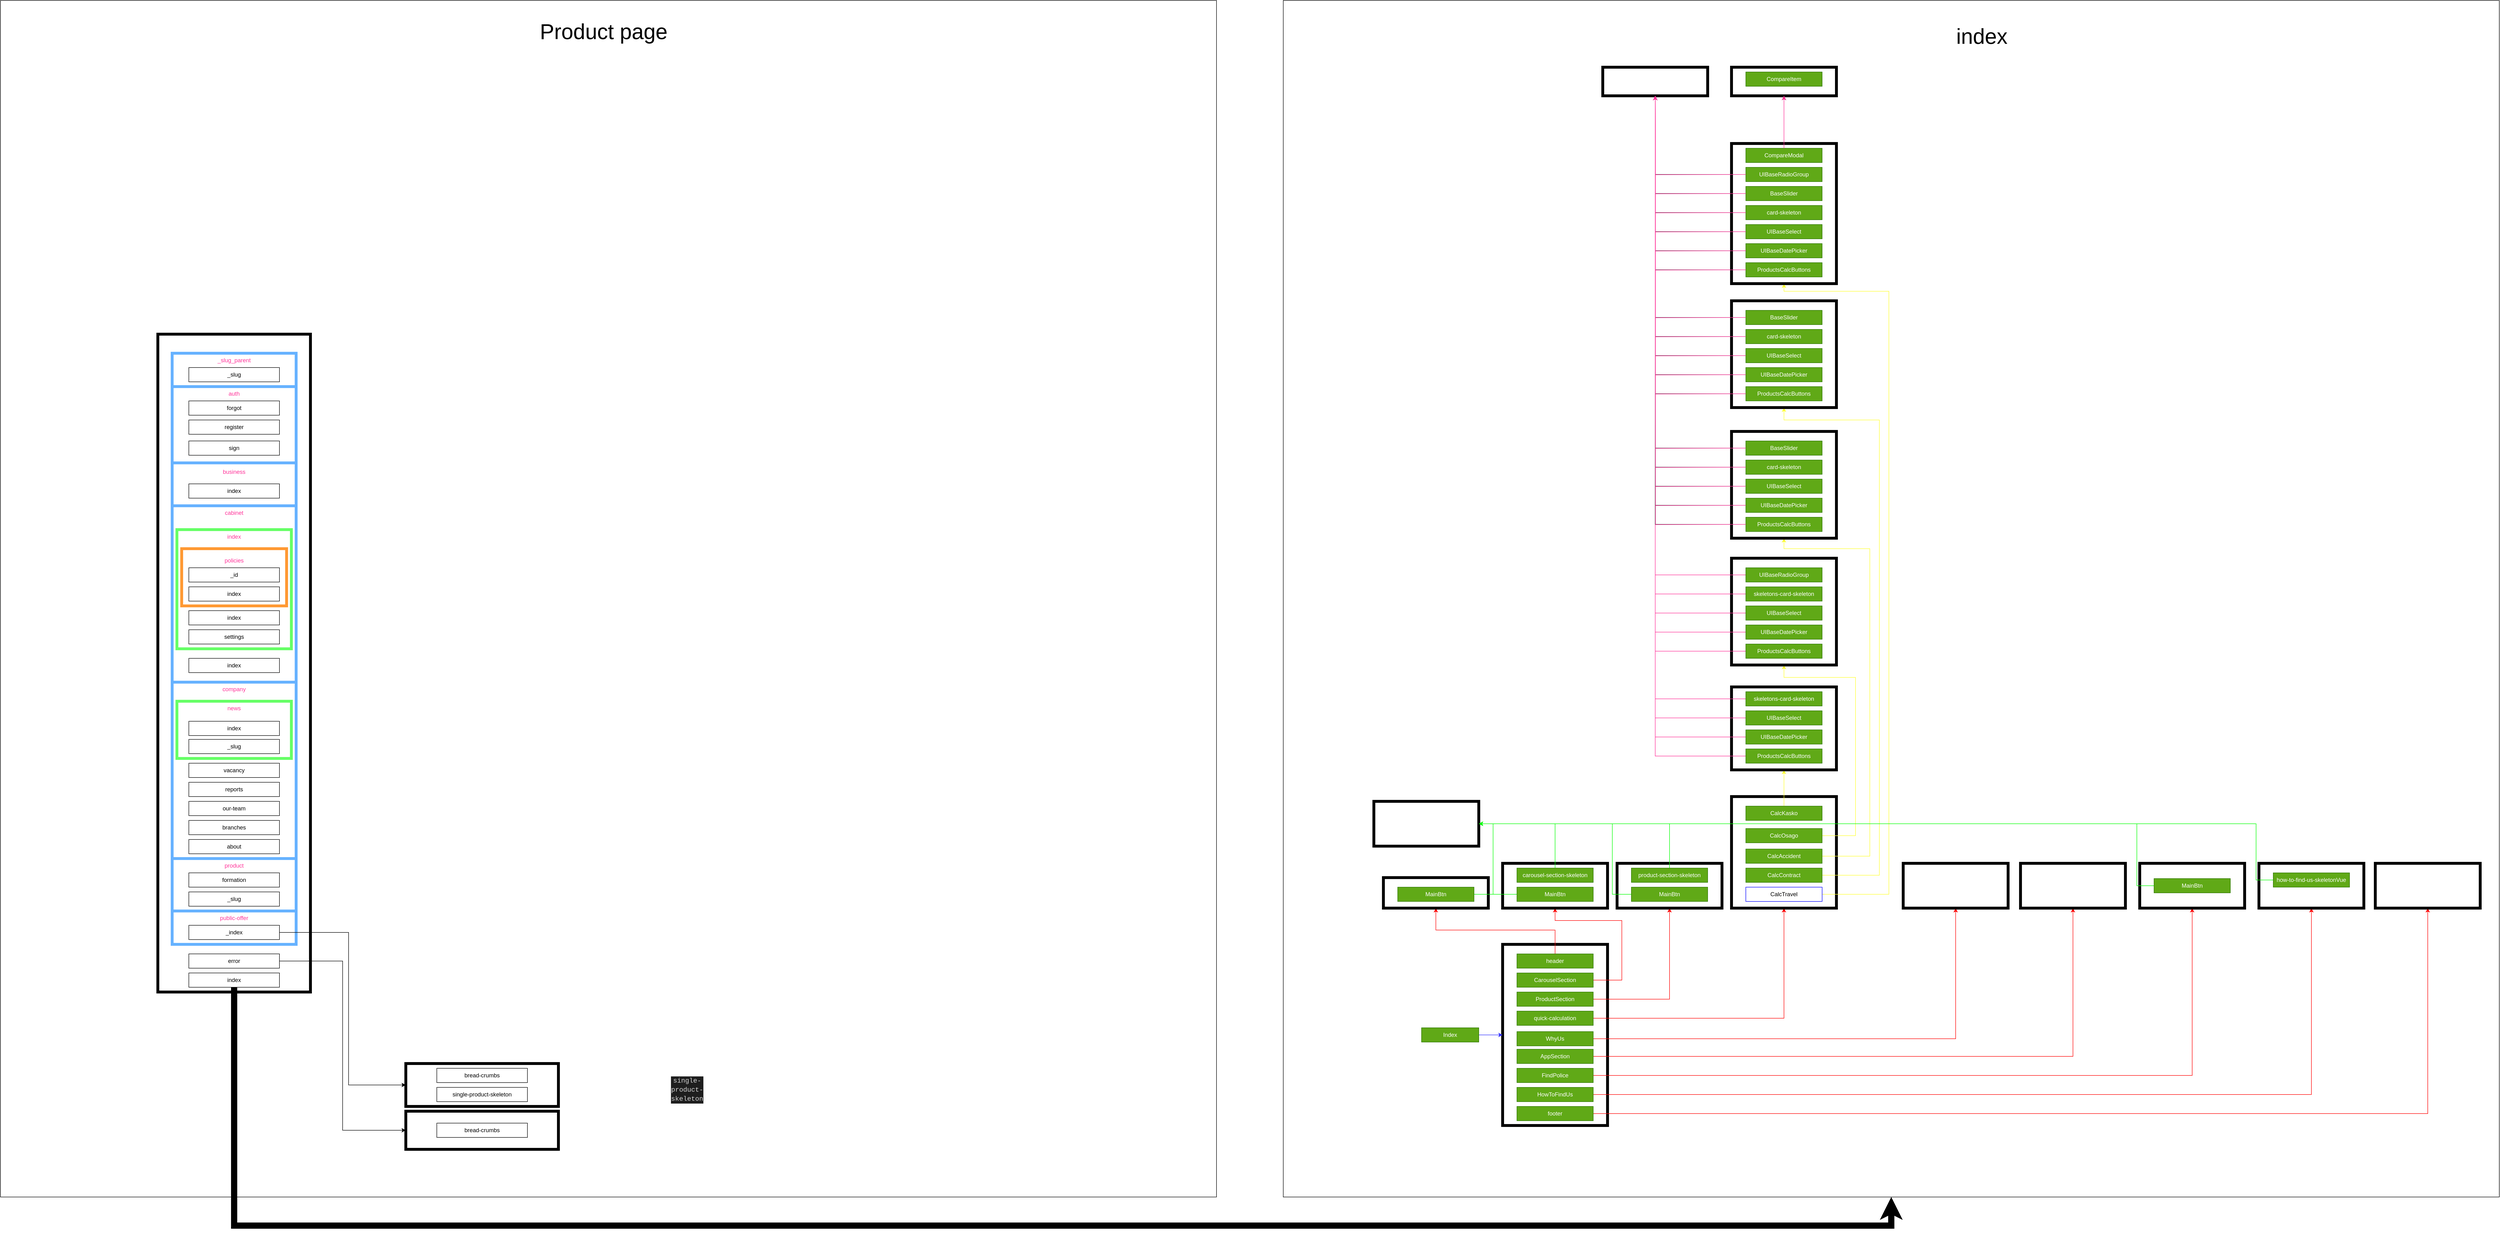 <mxfile version="21.3.8" type="github">
  <diagram name="Page-1" id="tw2WIah_eTppqHTvi7jX">
    <mxGraphModel dx="8548" dy="5158" grid="1" gridSize="10" guides="1" tooltips="1" connect="1" arrows="1" fold="1" page="1" pageScale="1" pageWidth="827" pageHeight="1169" math="0" shadow="0">
      <root>
        <mxCell id="0" />
        <mxCell id="1" parent="0" />
        <mxCell id="8BatDlMy7Z3B8oYHfXZf-177" value="" style="rounded=0;whiteSpace=wrap;html=1;" parent="1" vertex="1">
          <mxGeometry x="470" y="-1600" width="2550" height="2510" as="geometry" />
        </mxCell>
        <mxCell id="8BatDlMy7Z3B8oYHfXZf-1" value="" style="rounded=0;whiteSpace=wrap;html=1;fillStyle=dashed;strokeWidth=6;labelBackgroundColor=none;" parent="1" vertex="1">
          <mxGeometry x="930" y="380" width="220" height="380" as="geometry" />
        </mxCell>
        <mxCell id="8BatDlMy7Z3B8oYHfXZf-3" style="edgeStyle=orthogonalEdgeStyle;rounded=0;orthogonalLoop=1;jettySize=auto;html=1;entryX=0;entryY=0.5;entryDx=0;entryDy=0;labelBackgroundColor=none;fontColor=default;strokeColor=#3333FF;" parent="1" source="8BatDlMy7Z3B8oYHfXZf-2" target="8BatDlMy7Z3B8oYHfXZf-1" edge="1">
          <mxGeometry relative="1" as="geometry" />
        </mxCell>
        <mxCell id="8BatDlMy7Z3B8oYHfXZf-2" value="Index" style="whiteSpace=wrap;html=1;labelBackgroundColor=none;fillColor=#60a917;fontColor=#ffffff;strokeColor=#2D7600;" parent="1" vertex="1">
          <mxGeometry x="760" y="555" width="120" height="30" as="geometry" />
        </mxCell>
        <mxCell id="8BatDlMy7Z3B8oYHfXZf-17" style="edgeStyle=orthogonalEdgeStyle;rounded=0;orthogonalLoop=1;jettySize=auto;html=1;entryX=0.5;entryY=1;entryDx=0;entryDy=0;strokeWidth=1;strokeColor=#FF0000;" parent="1" source="8BatDlMy7Z3B8oYHfXZf-4" target="8BatDlMy7Z3B8oYHfXZf-18" edge="1">
          <mxGeometry relative="1" as="geometry">
            <mxPoint x="1030.067" y="275" as="targetPoint" />
            <Array as="points">
              <mxPoint x="1180" y="455" />
              <mxPoint x="1180" y="330" />
              <mxPoint x="1040" y="330" />
            </Array>
          </mxGeometry>
        </mxCell>
        <mxCell id="8BatDlMy7Z3B8oYHfXZf-4" value="CarouselSection" style="rounded=0;whiteSpace=wrap;html=1;fillColor=#60a917;fontColor=#ffffff;strokeColor=#2D7600;" parent="1" vertex="1">
          <mxGeometry x="960" y="440" width="160" height="30" as="geometry" />
        </mxCell>
        <mxCell id="8BatDlMy7Z3B8oYHfXZf-22" style="edgeStyle=orthogonalEdgeStyle;rounded=0;orthogonalLoop=1;jettySize=auto;html=1;entryX=0.5;entryY=1;entryDx=0;entryDy=0;strokeColor=#FF0000;" parent="1" source="8BatDlMy7Z3B8oYHfXZf-6" target="8BatDlMy7Z3B8oYHfXZf-24" edge="1">
          <mxGeometry relative="1" as="geometry">
            <mxPoint x="1280.067" y="315" as="targetPoint" />
          </mxGeometry>
        </mxCell>
        <mxCell id="8BatDlMy7Z3B8oYHfXZf-6" value="ProductSection" style="rounded=0;whiteSpace=wrap;html=1;fillColor=#60a917;fontColor=#ffffff;strokeColor=#2D7600;" parent="1" vertex="1">
          <mxGeometry x="960" y="480" width="160" height="30" as="geometry" />
        </mxCell>
        <mxCell id="8BatDlMy7Z3B8oYHfXZf-30" style="edgeStyle=orthogonalEdgeStyle;rounded=0;orthogonalLoop=1;jettySize=auto;html=1;entryX=0.5;entryY=1;entryDx=0;entryDy=0;strokeColor=#FF0000;" parent="1" source="8BatDlMy7Z3B8oYHfXZf-7" target="8BatDlMy7Z3B8oYHfXZf-27" edge="1">
          <mxGeometry relative="1" as="geometry" />
        </mxCell>
        <mxCell id="8BatDlMy7Z3B8oYHfXZf-7" value="quick-calculation" style="rounded=0;whiteSpace=wrap;html=1;fillColor=#60a917;fontColor=#ffffff;strokeColor=#2D7600;" parent="1" vertex="1">
          <mxGeometry x="960" y="520" width="160" height="30" as="geometry" />
        </mxCell>
        <mxCell id="8BatDlMy7Z3B8oYHfXZf-35" style="edgeStyle=orthogonalEdgeStyle;rounded=0;orthogonalLoop=1;jettySize=auto;html=1;entryX=0.5;entryY=1;entryDx=0;entryDy=0;strokeColor=#FF0000;" parent="1" source="8BatDlMy7Z3B8oYHfXZf-8" target="8BatDlMy7Z3B8oYHfXZf-34" edge="1">
          <mxGeometry relative="1" as="geometry" />
        </mxCell>
        <mxCell id="8BatDlMy7Z3B8oYHfXZf-8" value="WhyUs" style="rounded=0;whiteSpace=wrap;html=1;fillColor=#60a917;fontColor=#ffffff;strokeColor=#2D7600;" parent="1" vertex="1">
          <mxGeometry x="960" y="563" width="160" height="30" as="geometry" />
        </mxCell>
        <mxCell id="8BatDlMy7Z3B8oYHfXZf-37" style="edgeStyle=orthogonalEdgeStyle;rounded=0;orthogonalLoop=1;jettySize=auto;html=1;entryX=0.5;entryY=1;entryDx=0;entryDy=0;strokeColor=#FF0000;" parent="1" source="8BatDlMy7Z3B8oYHfXZf-9" target="8BatDlMy7Z3B8oYHfXZf-36" edge="1">
          <mxGeometry relative="1" as="geometry" />
        </mxCell>
        <mxCell id="8BatDlMy7Z3B8oYHfXZf-9" value="AppSection" style="rounded=0;whiteSpace=wrap;html=1;fillColor=#60a917;fontColor=#ffffff;strokeColor=#2D7600;" parent="1" vertex="1">
          <mxGeometry x="960" y="600" width="160" height="30" as="geometry" />
        </mxCell>
        <mxCell id="8BatDlMy7Z3B8oYHfXZf-43" style="edgeStyle=orthogonalEdgeStyle;rounded=0;orthogonalLoop=1;jettySize=auto;html=1;entryX=0.5;entryY=1;entryDx=0;entryDy=0;strokeColor=#FF0000;" parent="1" source="8BatDlMy7Z3B8oYHfXZf-10" target="8BatDlMy7Z3B8oYHfXZf-41" edge="1">
          <mxGeometry relative="1" as="geometry" />
        </mxCell>
        <mxCell id="8BatDlMy7Z3B8oYHfXZf-10" value="FindPolice" style="rounded=0;whiteSpace=wrap;html=1;fillColor=#60a917;fontColor=#ffffff;strokeColor=#2D7600;" parent="1" vertex="1">
          <mxGeometry x="960" y="640" width="160" height="30" as="geometry" />
        </mxCell>
        <mxCell id="8BatDlMy7Z3B8oYHfXZf-46" style="edgeStyle=orthogonalEdgeStyle;rounded=0;orthogonalLoop=1;jettySize=auto;html=1;entryX=0.5;entryY=1;entryDx=0;entryDy=0;strokeColor=#FF0000;" parent="1" source="8BatDlMy7Z3B8oYHfXZf-15" target="8BatDlMy7Z3B8oYHfXZf-44" edge="1">
          <mxGeometry relative="1" as="geometry" />
        </mxCell>
        <mxCell id="8BatDlMy7Z3B8oYHfXZf-15" value="HowToFindUs" style="rounded=0;whiteSpace=wrap;html=1;fillColor=#60a917;fontColor=#ffffff;strokeColor=#2D7600;" parent="1" vertex="1">
          <mxGeometry x="960" y="680" width="160" height="30" as="geometry" />
        </mxCell>
        <mxCell id="8BatDlMy7Z3B8oYHfXZf-18" value="" style="rounded=0;whiteSpace=wrap;html=1;fillStyle=dashed;strokeWidth=6;labelBackgroundColor=none;" parent="1" vertex="1">
          <mxGeometry x="930" y="210" width="220" height="94" as="geometry" />
        </mxCell>
        <mxCell id="8BatDlMy7Z3B8oYHfXZf-48" style="edgeStyle=orthogonalEdgeStyle;rounded=0;orthogonalLoop=1;jettySize=auto;html=1;entryX=1;entryY=0.5;entryDx=0;entryDy=0;strokeColor=#00FF00;" parent="1" source="8BatDlMy7Z3B8oYHfXZf-19" target="8BatDlMy7Z3B8oYHfXZf-47" edge="1">
          <mxGeometry relative="1" as="geometry">
            <Array as="points">
              <mxPoint x="1040" y="127" />
            </Array>
          </mxGeometry>
        </mxCell>
        <mxCell id="8BatDlMy7Z3B8oYHfXZf-19" value="carousel-section-skeleton" style="rounded=0;whiteSpace=wrap;html=1;fillColor=#60a917;fontColor=#ffffff;strokeColor=#2D7600;" parent="1" vertex="1">
          <mxGeometry x="960" y="220" width="160" height="30" as="geometry" />
        </mxCell>
        <mxCell id="8BatDlMy7Z3B8oYHfXZf-50" style="edgeStyle=orthogonalEdgeStyle;rounded=0;orthogonalLoop=1;jettySize=auto;html=1;strokeColor=#00FF00;" parent="1" source="8BatDlMy7Z3B8oYHfXZf-20" target="8BatDlMy7Z3B8oYHfXZf-47" edge="1">
          <mxGeometry relative="1" as="geometry">
            <Array as="points">
              <mxPoint x="910" y="275" />
              <mxPoint x="910" y="127" />
            </Array>
          </mxGeometry>
        </mxCell>
        <mxCell id="8BatDlMy7Z3B8oYHfXZf-20" value="MainBtn" style="rounded=0;whiteSpace=wrap;html=1;fillColor=#60a917;fontColor=#ffffff;strokeColor=#2D7600;" parent="1" vertex="1">
          <mxGeometry x="960" y="260" width="160" height="30" as="geometry" />
        </mxCell>
        <mxCell id="8BatDlMy7Z3B8oYHfXZf-24" value="" style="rounded=0;whiteSpace=wrap;html=1;fillStyle=dashed;strokeWidth=6;labelBackgroundColor=none;" parent="1" vertex="1">
          <mxGeometry x="1170" y="210" width="220" height="94" as="geometry" />
        </mxCell>
        <mxCell id="8BatDlMy7Z3B8oYHfXZf-53" style="edgeStyle=orthogonalEdgeStyle;rounded=0;orthogonalLoop=1;jettySize=auto;html=1;entryX=1;entryY=0.5;entryDx=0;entryDy=0;strokeColor=#00FF00;" parent="1" source="8BatDlMy7Z3B8oYHfXZf-25" target="8BatDlMy7Z3B8oYHfXZf-47" edge="1">
          <mxGeometry relative="1" as="geometry">
            <Array as="points">
              <mxPoint x="1280" y="127" />
            </Array>
          </mxGeometry>
        </mxCell>
        <mxCell id="8BatDlMy7Z3B8oYHfXZf-25" value="product-section-skeleton" style="rounded=0;whiteSpace=wrap;html=1;fillColor=#60a917;fontColor=#ffffff;strokeColor=#2D7600;" parent="1" vertex="1">
          <mxGeometry x="1200" y="220" width="160" height="30" as="geometry" />
        </mxCell>
        <mxCell id="8BatDlMy7Z3B8oYHfXZf-54" style="edgeStyle=orthogonalEdgeStyle;rounded=0;orthogonalLoop=1;jettySize=auto;html=1;entryX=1;entryY=0.5;entryDx=0;entryDy=0;strokeColor=#00FF00;" parent="1" source="8BatDlMy7Z3B8oYHfXZf-26" target="8BatDlMy7Z3B8oYHfXZf-47" edge="1">
          <mxGeometry relative="1" as="geometry">
            <Array as="points">
              <mxPoint x="1160" y="275" />
              <mxPoint x="1160" y="127" />
            </Array>
          </mxGeometry>
        </mxCell>
        <mxCell id="8BatDlMy7Z3B8oYHfXZf-26" value="MainBtn" style="rounded=0;whiteSpace=wrap;html=1;fillColor=#60a917;fontColor=#ffffff;strokeColor=#2D7600;" parent="1" vertex="1">
          <mxGeometry x="1200" y="260" width="160" height="30" as="geometry" />
        </mxCell>
        <mxCell id="8BatDlMy7Z3B8oYHfXZf-27" value="" style="rounded=0;whiteSpace=wrap;html=1;fillStyle=dashed;strokeWidth=6;labelBackgroundColor=none;" parent="1" vertex="1">
          <mxGeometry x="1410" y="70" width="220" height="234" as="geometry" />
        </mxCell>
        <mxCell id="8BatDlMy7Z3B8oYHfXZf-96" style="edgeStyle=orthogonalEdgeStyle;rounded=0;orthogonalLoop=1;jettySize=auto;html=1;entryX=0.5;entryY=1;entryDx=0;entryDy=0;strokeColor=#FFFF33;" parent="1" source="8BatDlMy7Z3B8oYHfXZf-28" target="8BatDlMy7Z3B8oYHfXZf-90" edge="1">
          <mxGeometry relative="1" as="geometry">
            <Array as="points">
              <mxPoint x="1720" y="235" />
              <mxPoint x="1720" y="-720" />
              <mxPoint x="1520" y="-720" />
            </Array>
          </mxGeometry>
        </mxCell>
        <mxCell id="8BatDlMy7Z3B8oYHfXZf-28" value="CalcContract" style="rounded=0;whiteSpace=wrap;html=1;fillColor=#60a917;fontColor=#ffffff;strokeColor=#2D7600;" parent="1" vertex="1">
          <mxGeometry x="1440" y="220" width="160" height="30" as="geometry" />
        </mxCell>
        <mxCell id="8BatDlMy7Z3B8oYHfXZf-104" style="edgeStyle=orthogonalEdgeStyle;rounded=0;orthogonalLoop=1;jettySize=auto;html=1;entryX=0.5;entryY=1;entryDx=0;entryDy=0;strokeColor=#FFFF33;" parent="1" source="8BatDlMy7Z3B8oYHfXZf-29" target="8BatDlMy7Z3B8oYHfXZf-98" edge="1">
          <mxGeometry relative="1" as="geometry">
            <Array as="points">
              <mxPoint x="1740" y="275" />
              <mxPoint x="1740" y="-990" />
              <mxPoint x="1520" y="-990" />
            </Array>
          </mxGeometry>
        </mxCell>
        <mxCell id="8BatDlMy7Z3B8oYHfXZf-29" value="CalcTravel" style="rounded=0;whiteSpace=wrap;html=1;strokeColor=#0000FF;" parent="1" vertex="1">
          <mxGeometry x="1440" y="260" width="160" height="30" as="geometry" />
        </mxCell>
        <mxCell id="8BatDlMy7Z3B8oYHfXZf-89" style="edgeStyle=orthogonalEdgeStyle;rounded=0;orthogonalLoop=1;jettySize=auto;html=1;entryX=0.5;entryY=1;entryDx=0;entryDy=0;strokeColor=#FFFF33;" parent="1" source="8BatDlMy7Z3B8oYHfXZf-31" target="8BatDlMy7Z3B8oYHfXZf-83" edge="1">
          <mxGeometry relative="1" as="geometry">
            <Array as="points">
              <mxPoint x="1700" y="195" />
              <mxPoint x="1700" y="-450" />
              <mxPoint x="1520" y="-450" />
            </Array>
          </mxGeometry>
        </mxCell>
        <mxCell id="8BatDlMy7Z3B8oYHfXZf-31" value="CalcAccident" style="rounded=0;whiteSpace=wrap;html=1;fillColor=#60a917;fontColor=#ffffff;strokeColor=#2D7600;" parent="1" vertex="1">
          <mxGeometry x="1440" y="180" width="160" height="30" as="geometry" />
        </mxCell>
        <mxCell id="8BatDlMy7Z3B8oYHfXZf-81" style="edgeStyle=orthogonalEdgeStyle;rounded=0;orthogonalLoop=1;jettySize=auto;html=1;entryX=0.5;entryY=1;entryDx=0;entryDy=0;strokeColor=#FFFF33;" parent="1" source="8BatDlMy7Z3B8oYHfXZf-32" target="8BatDlMy7Z3B8oYHfXZf-76" edge="1">
          <mxGeometry relative="1" as="geometry">
            <Array as="points">
              <mxPoint x="1670" y="152" />
              <mxPoint x="1670" y="-180" />
              <mxPoint x="1520" y="-180" />
            </Array>
          </mxGeometry>
        </mxCell>
        <mxCell id="8BatDlMy7Z3B8oYHfXZf-32" value="CalcOsago" style="rounded=0;whiteSpace=wrap;html=1;" parent="1" vertex="1">
          <mxGeometry x="1440" y="137" width="160" height="30" as="geometry" />
        </mxCell>
        <mxCell id="8BatDlMy7Z3B8oYHfXZf-63" style="edgeStyle=orthogonalEdgeStyle;rounded=0;orthogonalLoop=1;jettySize=auto;html=1;entryX=0.5;entryY=1;entryDx=0;entryDy=0;strokeColor=#FFFF33;" parent="1" source="8BatDlMy7Z3B8oYHfXZf-33" target="8BatDlMy7Z3B8oYHfXZf-57" edge="1">
          <mxGeometry relative="1" as="geometry" />
        </mxCell>
        <mxCell id="8BatDlMy7Z3B8oYHfXZf-33" value="CalcKasko" style="rounded=0;whiteSpace=wrap;html=1;" parent="1" vertex="1">
          <mxGeometry x="1440" y="90" width="160" height="30" as="geometry" />
        </mxCell>
        <mxCell id="8BatDlMy7Z3B8oYHfXZf-34" value="" style="rounded=0;whiteSpace=wrap;html=1;fillStyle=dashed;strokeWidth=6;labelBackgroundColor=none;" parent="1" vertex="1">
          <mxGeometry x="1770" y="210" width="220" height="94" as="geometry" />
        </mxCell>
        <mxCell id="8BatDlMy7Z3B8oYHfXZf-36" value="" style="rounded=0;whiteSpace=wrap;html=1;fillStyle=dashed;strokeWidth=6;labelBackgroundColor=none;" parent="1" vertex="1">
          <mxGeometry x="2016" y="210" width="220" height="94" as="geometry" />
        </mxCell>
        <mxCell id="8BatDlMy7Z3B8oYHfXZf-41" value="" style="rounded=0;whiteSpace=wrap;html=1;fillStyle=dashed;strokeWidth=6;labelBackgroundColor=none;" parent="1" vertex="1">
          <mxGeometry x="2266" y="210" width="220" height="94" as="geometry" />
        </mxCell>
        <mxCell id="8BatDlMy7Z3B8oYHfXZf-55" style="edgeStyle=orthogonalEdgeStyle;rounded=0;orthogonalLoop=1;jettySize=auto;html=1;entryX=1;entryY=0.5;entryDx=0;entryDy=0;strokeColor=#00FF00;" parent="1" source="8BatDlMy7Z3B8oYHfXZf-42" target="8BatDlMy7Z3B8oYHfXZf-47" edge="1">
          <mxGeometry relative="1" as="geometry">
            <Array as="points">
              <mxPoint x="2260" y="127" />
            </Array>
          </mxGeometry>
        </mxCell>
        <mxCell id="8BatDlMy7Z3B8oYHfXZf-42" value="MainBtn" style="rounded=0;whiteSpace=wrap;html=1;fillColor=#60a917;fontColor=#ffffff;strokeColor=#2D7600;" parent="1" vertex="1">
          <mxGeometry x="2296" y="242" width="160" height="30" as="geometry" />
        </mxCell>
        <mxCell id="8BatDlMy7Z3B8oYHfXZf-44" value="" style="rounded=0;whiteSpace=wrap;html=1;fillStyle=dashed;strokeWidth=6;labelBackgroundColor=none;" parent="1" vertex="1">
          <mxGeometry x="2516" y="210" width="220" height="94" as="geometry" />
        </mxCell>
        <mxCell id="8BatDlMy7Z3B8oYHfXZf-56" style="edgeStyle=orthogonalEdgeStyle;rounded=0;orthogonalLoop=1;jettySize=auto;html=1;entryX=1;entryY=0.5;entryDx=0;entryDy=0;strokeColor=#00FF00;" parent="1" source="8BatDlMy7Z3B8oYHfXZf-45" target="8BatDlMy7Z3B8oYHfXZf-47" edge="1">
          <mxGeometry relative="1" as="geometry">
            <Array as="points">
              <mxPoint x="2510" y="127" />
            </Array>
          </mxGeometry>
        </mxCell>
        <mxCell id="8BatDlMy7Z3B8oYHfXZf-45" value="how-to-find-us-skeletonVue" style="rounded=0;whiteSpace=wrap;html=1;fillColor=#60a917;fontColor=#ffffff;strokeColor=#2D7600;" parent="1" vertex="1">
          <mxGeometry x="2546" y="230" width="160" height="30" as="geometry" />
        </mxCell>
        <mxCell id="8BatDlMy7Z3B8oYHfXZf-47" value="" style="rounded=0;whiteSpace=wrap;html=1;fillStyle=dashed;strokeWidth=6;labelBackgroundColor=none;" parent="1" vertex="1">
          <mxGeometry x="660" y="80" width="220" height="94" as="geometry" />
        </mxCell>
        <mxCell id="8BatDlMy7Z3B8oYHfXZf-57" value="" style="rounded=0;whiteSpace=wrap;html=1;fillStyle=dashed;strokeWidth=6;labelBackgroundColor=none;" parent="1" vertex="1">
          <mxGeometry x="1410" y="-160" width="220" height="174" as="geometry" />
        </mxCell>
        <mxCell id="8BatDlMy7Z3B8oYHfXZf-135" style="edgeStyle=orthogonalEdgeStyle;rounded=0;orthogonalLoop=1;jettySize=auto;html=1;entryX=0.5;entryY=1;entryDx=0;entryDy=0;strokeColor=#FF3399;" parent="1" source="8BatDlMy7Z3B8oYHfXZf-58" target="8BatDlMy7Z3B8oYHfXZf-110" edge="1">
          <mxGeometry relative="1" as="geometry" />
        </mxCell>
        <mxCell id="8BatDlMy7Z3B8oYHfXZf-58" value="ProductsCalcButtons" style="rounded=0;whiteSpace=wrap;html=1;" parent="1" vertex="1">
          <mxGeometry x="1440" y="-30" width="160" height="30" as="geometry" />
        </mxCell>
        <mxCell id="8BatDlMy7Z3B8oYHfXZf-134" style="edgeStyle=orthogonalEdgeStyle;rounded=0;orthogonalLoop=1;jettySize=auto;html=1;entryX=0.5;entryY=1;entryDx=0;entryDy=0;strokeColor=#FF3399;" parent="1" source="8BatDlMy7Z3B8oYHfXZf-59" target="8BatDlMy7Z3B8oYHfXZf-110" edge="1">
          <mxGeometry relative="1" as="geometry" />
        </mxCell>
        <mxCell id="8BatDlMy7Z3B8oYHfXZf-59" value="UIBaseDatePicker" style="rounded=0;whiteSpace=wrap;html=1;" parent="1" vertex="1">
          <mxGeometry x="1440" y="-70" width="160" height="30" as="geometry" />
        </mxCell>
        <mxCell id="8BatDlMy7Z3B8oYHfXZf-133" style="edgeStyle=orthogonalEdgeStyle;rounded=0;orthogonalLoop=1;jettySize=auto;html=1;entryX=0.5;entryY=1;entryDx=0;entryDy=0;strokeColor=#FF3399;" parent="1" source="8BatDlMy7Z3B8oYHfXZf-60" target="8BatDlMy7Z3B8oYHfXZf-110" edge="1">
          <mxGeometry relative="1" as="geometry" />
        </mxCell>
        <mxCell id="8BatDlMy7Z3B8oYHfXZf-60" value="UIBaseSelect" style="rounded=0;whiteSpace=wrap;html=1;" parent="1" vertex="1">
          <mxGeometry x="1440" y="-110" width="160" height="30" as="geometry" />
        </mxCell>
        <mxCell id="8BatDlMy7Z3B8oYHfXZf-132" style="edgeStyle=orthogonalEdgeStyle;rounded=0;orthogonalLoop=1;jettySize=auto;html=1;entryX=0.5;entryY=1;entryDx=0;entryDy=0;strokeColor=#FF3399;" parent="1" source="8BatDlMy7Z3B8oYHfXZf-61" target="8BatDlMy7Z3B8oYHfXZf-110" edge="1">
          <mxGeometry relative="1" as="geometry" />
        </mxCell>
        <mxCell id="8BatDlMy7Z3B8oYHfXZf-61" value="skeletons-card-skeleton" style="rounded=0;whiteSpace=wrap;html=1;" parent="1" vertex="1">
          <mxGeometry x="1440" y="-150" width="160" height="30" as="geometry" />
        </mxCell>
        <mxCell id="8BatDlMy7Z3B8oYHfXZf-76" value="" style="rounded=0;whiteSpace=wrap;html=1;fillStyle=dashed;strokeWidth=6;labelBackgroundColor=none;" parent="1" vertex="1">
          <mxGeometry x="1410" y="-430" width="220" height="224" as="geometry" />
        </mxCell>
        <mxCell id="8BatDlMy7Z3B8oYHfXZf-131" style="edgeStyle=orthogonalEdgeStyle;rounded=0;orthogonalLoop=1;jettySize=auto;html=1;entryX=0.5;entryY=1;entryDx=0;entryDy=0;strokeColor=#FF3399;" parent="1" source="8BatDlMy7Z3B8oYHfXZf-77" target="8BatDlMy7Z3B8oYHfXZf-110" edge="1">
          <mxGeometry relative="1" as="geometry" />
        </mxCell>
        <mxCell id="8BatDlMy7Z3B8oYHfXZf-77" value="ProductsCalcButtons" style="rounded=0;whiteSpace=wrap;html=1;fillColor=#60a917;fontColor=#ffffff;strokeColor=#2D7600;" parent="1" vertex="1">
          <mxGeometry x="1440" y="-250" width="160" height="30" as="geometry" />
        </mxCell>
        <mxCell id="8BatDlMy7Z3B8oYHfXZf-130" style="edgeStyle=orthogonalEdgeStyle;rounded=0;orthogonalLoop=1;jettySize=auto;html=1;entryX=0.5;entryY=1;entryDx=0;entryDy=0;strokeColor=#FF3399;" parent="1" source="8BatDlMy7Z3B8oYHfXZf-78" target="8BatDlMy7Z3B8oYHfXZf-110" edge="1">
          <mxGeometry relative="1" as="geometry" />
        </mxCell>
        <mxCell id="8BatDlMy7Z3B8oYHfXZf-78" value="UIBaseDatePicker" style="rounded=0;whiteSpace=wrap;html=1;fillColor=#60a917;fontColor=#ffffff;strokeColor=#2D7600;" parent="1" vertex="1">
          <mxGeometry x="1440" y="-290" width="160" height="30" as="geometry" />
        </mxCell>
        <mxCell id="8BatDlMy7Z3B8oYHfXZf-129" style="edgeStyle=orthogonalEdgeStyle;rounded=0;orthogonalLoop=1;jettySize=auto;html=1;entryX=0.5;entryY=1;entryDx=0;entryDy=0;strokeColor=#FF3399;" parent="1" source="8BatDlMy7Z3B8oYHfXZf-79" target="8BatDlMy7Z3B8oYHfXZf-110" edge="1">
          <mxGeometry relative="1" as="geometry" />
        </mxCell>
        <mxCell id="8BatDlMy7Z3B8oYHfXZf-79" value="UIBaseSelect" style="rounded=0;whiteSpace=wrap;html=1;fillColor=#60a917;fontColor=#ffffff;strokeColor=#2D7600;" parent="1" vertex="1">
          <mxGeometry x="1440" y="-330" width="160" height="30" as="geometry" />
        </mxCell>
        <mxCell id="8BatDlMy7Z3B8oYHfXZf-128" style="edgeStyle=orthogonalEdgeStyle;rounded=0;orthogonalLoop=1;jettySize=auto;html=1;entryX=0.5;entryY=1;entryDx=0;entryDy=0;strokeColor=#FF3399;" parent="1" source="8BatDlMy7Z3B8oYHfXZf-80" target="8BatDlMy7Z3B8oYHfXZf-110" edge="1">
          <mxGeometry relative="1" as="geometry" />
        </mxCell>
        <mxCell id="8BatDlMy7Z3B8oYHfXZf-80" value="skeletons-card-skeleton" style="rounded=0;whiteSpace=wrap;html=1;" parent="1" vertex="1">
          <mxGeometry x="1440" y="-370" width="160" height="30" as="geometry" />
        </mxCell>
        <mxCell id="8BatDlMy7Z3B8oYHfXZf-127" style="edgeStyle=orthogonalEdgeStyle;rounded=0;orthogonalLoop=1;jettySize=auto;html=1;entryX=0.5;entryY=1;entryDx=0;entryDy=0;strokeColor=#FF3399;" parent="1" source="8BatDlMy7Z3B8oYHfXZf-82" target="8BatDlMy7Z3B8oYHfXZf-110" edge="1">
          <mxGeometry relative="1" as="geometry" />
        </mxCell>
        <mxCell id="8BatDlMy7Z3B8oYHfXZf-82" value="UIBaseRadioGroup" style="rounded=0;whiteSpace=wrap;html=1;" parent="1" vertex="1">
          <mxGeometry x="1440" y="-410" width="160" height="30" as="geometry" />
        </mxCell>
        <mxCell id="8BatDlMy7Z3B8oYHfXZf-83" value="" style="rounded=0;whiteSpace=wrap;html=1;fillStyle=dashed;strokeWidth=6;labelBackgroundColor=none;" parent="1" vertex="1">
          <mxGeometry x="1410" y="-696" width="220" height="224" as="geometry" />
        </mxCell>
        <mxCell id="8BatDlMy7Z3B8oYHfXZf-126" style="edgeStyle=orthogonalEdgeStyle;rounded=0;orthogonalLoop=1;jettySize=auto;html=1;entryX=0.5;entryY=1;entryDx=0;entryDy=0;" parent="1" source="8BatDlMy7Z3B8oYHfXZf-84" target="8BatDlMy7Z3B8oYHfXZf-110" edge="1">
          <mxGeometry relative="1" as="geometry" />
        </mxCell>
        <mxCell id="8BatDlMy7Z3B8oYHfXZf-84" value="ProductsCalcButtons" style="rounded=0;whiteSpace=wrap;html=1;fillColor=#60a917;fontColor=#ffffff;strokeColor=#2D7600;" parent="1" vertex="1">
          <mxGeometry x="1440" y="-516" width="160" height="30" as="geometry" />
        </mxCell>
        <mxCell id="8BatDlMy7Z3B8oYHfXZf-125" style="edgeStyle=orthogonalEdgeStyle;rounded=0;orthogonalLoop=1;jettySize=auto;html=1;entryX=0.5;entryY=1;entryDx=0;entryDy=0;" parent="1" source="8BatDlMy7Z3B8oYHfXZf-85" target="8BatDlMy7Z3B8oYHfXZf-110" edge="1">
          <mxGeometry relative="1" as="geometry" />
        </mxCell>
        <mxCell id="8BatDlMy7Z3B8oYHfXZf-85" value="UIBaseDatePicker" style="rounded=0;whiteSpace=wrap;html=1;fillColor=#60a917;fontColor=#ffffff;strokeColor=#2D7600;" parent="1" vertex="1">
          <mxGeometry x="1440" y="-556" width="160" height="30" as="geometry" />
        </mxCell>
        <mxCell id="8BatDlMy7Z3B8oYHfXZf-124" style="edgeStyle=orthogonalEdgeStyle;rounded=0;orthogonalLoop=1;jettySize=auto;html=1;entryX=0.5;entryY=1;entryDx=0;entryDy=0;" parent="1" source="8BatDlMy7Z3B8oYHfXZf-86" target="8BatDlMy7Z3B8oYHfXZf-110" edge="1">
          <mxGeometry relative="1" as="geometry" />
        </mxCell>
        <mxCell id="8BatDlMy7Z3B8oYHfXZf-86" value="UIBaseSelect" style="rounded=0;whiteSpace=wrap;html=1;fillColor=#60a917;fontColor=#ffffff;strokeColor=#2D7600;" parent="1" vertex="1">
          <mxGeometry x="1440" y="-596" width="160" height="30" as="geometry" />
        </mxCell>
        <mxCell id="8BatDlMy7Z3B8oYHfXZf-123" style="edgeStyle=orthogonalEdgeStyle;rounded=0;orthogonalLoop=1;jettySize=auto;html=1;entryX=0.5;entryY=1;entryDx=0;entryDy=0;" parent="1" source="8BatDlMy7Z3B8oYHfXZf-87" target="8BatDlMy7Z3B8oYHfXZf-110" edge="1">
          <mxGeometry relative="1" as="geometry" />
        </mxCell>
        <mxCell id="8BatDlMy7Z3B8oYHfXZf-87" value="card-skeleton" style="rounded=0;whiteSpace=wrap;html=1;fillColor=#60a917;fontColor=#ffffff;strokeColor=#2D7600;" parent="1" vertex="1">
          <mxGeometry x="1440" y="-636" width="160" height="30" as="geometry" />
        </mxCell>
        <mxCell id="8BatDlMy7Z3B8oYHfXZf-122" style="edgeStyle=orthogonalEdgeStyle;rounded=0;orthogonalLoop=1;jettySize=auto;html=1;entryX=0.5;entryY=1;entryDx=0;entryDy=0;" parent="1" source="8BatDlMy7Z3B8oYHfXZf-88" target="8BatDlMy7Z3B8oYHfXZf-110" edge="1">
          <mxGeometry relative="1" as="geometry" />
        </mxCell>
        <mxCell id="8BatDlMy7Z3B8oYHfXZf-88" value="BaseSlider" style="rounded=0;whiteSpace=wrap;html=1;fillColor=#60a917;fontColor=#ffffff;strokeColor=#2D7600;" parent="1" vertex="1">
          <mxGeometry x="1440" y="-676" width="160" height="30" as="geometry" />
        </mxCell>
        <mxCell id="8BatDlMy7Z3B8oYHfXZf-90" value="v" style="rounded=0;whiteSpace=wrap;html=1;fillStyle=dashed;strokeWidth=6;labelBackgroundColor=none;" parent="1" vertex="1">
          <mxGeometry x="1410" y="-970" width="220" height="224" as="geometry" />
        </mxCell>
        <mxCell id="8BatDlMy7Z3B8oYHfXZf-121" style="edgeStyle=orthogonalEdgeStyle;rounded=0;orthogonalLoop=1;jettySize=auto;html=1;entryX=0.5;entryY=1;entryDx=0;entryDy=0;" parent="1" source="8BatDlMy7Z3B8oYHfXZf-91" target="8BatDlMy7Z3B8oYHfXZf-110" edge="1">
          <mxGeometry relative="1" as="geometry" />
        </mxCell>
        <mxCell id="8BatDlMy7Z3B8oYHfXZf-91" value="ProductsCalcButtons" style="rounded=0;whiteSpace=wrap;html=1;fillColor=#60a917;fontColor=#ffffff;strokeColor=#2D7600;" parent="1" vertex="1">
          <mxGeometry x="1440" y="-790" width="160" height="30" as="geometry" />
        </mxCell>
        <mxCell id="8BatDlMy7Z3B8oYHfXZf-120" style="edgeStyle=orthogonalEdgeStyle;rounded=0;orthogonalLoop=1;jettySize=auto;html=1;entryX=0.5;entryY=1;entryDx=0;entryDy=0;" parent="1" source="8BatDlMy7Z3B8oYHfXZf-92" target="8BatDlMy7Z3B8oYHfXZf-110" edge="1">
          <mxGeometry relative="1" as="geometry" />
        </mxCell>
        <mxCell id="8BatDlMy7Z3B8oYHfXZf-92" value="UIBaseDatePicker" style="rounded=0;whiteSpace=wrap;html=1;fillColor=#60a917;fontColor=#ffffff;strokeColor=#2D7600;" parent="1" vertex="1">
          <mxGeometry x="1440" y="-830" width="160" height="30" as="geometry" />
        </mxCell>
        <mxCell id="8BatDlMy7Z3B8oYHfXZf-119" style="edgeStyle=orthogonalEdgeStyle;rounded=0;orthogonalLoop=1;jettySize=auto;html=1;entryX=0.5;entryY=1;entryDx=0;entryDy=0;" parent="1" source="8BatDlMy7Z3B8oYHfXZf-93" target="8BatDlMy7Z3B8oYHfXZf-110" edge="1">
          <mxGeometry relative="1" as="geometry" />
        </mxCell>
        <mxCell id="8BatDlMy7Z3B8oYHfXZf-93" value="UIBaseSelect" style="rounded=0;whiteSpace=wrap;html=1;fillColor=#60a917;fontColor=#ffffff;strokeColor=#2D7600;" parent="1" vertex="1">
          <mxGeometry x="1440" y="-870" width="160" height="30" as="geometry" />
        </mxCell>
        <mxCell id="8BatDlMy7Z3B8oYHfXZf-118" style="edgeStyle=orthogonalEdgeStyle;rounded=0;orthogonalLoop=1;jettySize=auto;html=1;entryX=0.5;entryY=1;entryDx=0;entryDy=0;" parent="1" source="8BatDlMy7Z3B8oYHfXZf-94" target="8BatDlMy7Z3B8oYHfXZf-110" edge="1">
          <mxGeometry relative="1" as="geometry" />
        </mxCell>
        <mxCell id="8BatDlMy7Z3B8oYHfXZf-94" value="card-skeleton" style="rounded=0;whiteSpace=wrap;html=1;fillColor=#60a917;fontColor=#ffffff;strokeColor=#2D7600;" parent="1" vertex="1">
          <mxGeometry x="1440" y="-910" width="160" height="30" as="geometry" />
        </mxCell>
        <mxCell id="8BatDlMy7Z3B8oYHfXZf-117" style="edgeStyle=orthogonalEdgeStyle;rounded=0;orthogonalLoop=1;jettySize=auto;html=1;entryX=0.5;entryY=1;entryDx=0;entryDy=0;" parent="1" source="8BatDlMy7Z3B8oYHfXZf-95" target="8BatDlMy7Z3B8oYHfXZf-110" edge="1">
          <mxGeometry relative="1" as="geometry" />
        </mxCell>
        <mxCell id="8BatDlMy7Z3B8oYHfXZf-95" value="BaseSlider" style="rounded=0;whiteSpace=wrap;html=1;fillColor=#60a917;fontColor=#ffffff;strokeColor=#2D7600;" parent="1" vertex="1">
          <mxGeometry x="1440" y="-950" width="160" height="30" as="geometry" />
        </mxCell>
        <mxCell id="8BatDlMy7Z3B8oYHfXZf-98" value="v" style="rounded=0;whiteSpace=wrap;html=1;fillStyle=dashed;strokeWidth=6;labelBackgroundColor=none;" parent="1" vertex="1">
          <mxGeometry x="1410" y="-1300" width="220" height="294" as="geometry" />
        </mxCell>
        <mxCell id="8BatDlMy7Z3B8oYHfXZf-116" style="edgeStyle=orthogonalEdgeStyle;rounded=0;orthogonalLoop=1;jettySize=auto;html=1;entryX=0.5;entryY=1;entryDx=0;entryDy=0;" parent="1" source="8BatDlMy7Z3B8oYHfXZf-99" target="8BatDlMy7Z3B8oYHfXZf-110" edge="1">
          <mxGeometry relative="1" as="geometry" />
        </mxCell>
        <mxCell id="8BatDlMy7Z3B8oYHfXZf-99" value="ProductsCalcButtons" style="rounded=0;whiteSpace=wrap;html=1;fillColor=#60a917;fontColor=#ffffff;strokeColor=#2D7600;" parent="1" vertex="1">
          <mxGeometry x="1440" y="-1050" width="160" height="30" as="geometry" />
        </mxCell>
        <mxCell id="8BatDlMy7Z3B8oYHfXZf-115" style="edgeStyle=orthogonalEdgeStyle;rounded=0;orthogonalLoop=1;jettySize=auto;html=1;entryX=0.5;entryY=1;entryDx=0;entryDy=0;" parent="1" source="8BatDlMy7Z3B8oYHfXZf-100" target="8BatDlMy7Z3B8oYHfXZf-110" edge="1">
          <mxGeometry relative="1" as="geometry" />
        </mxCell>
        <mxCell id="8BatDlMy7Z3B8oYHfXZf-100" value="UIBaseDatePicker" style="rounded=0;whiteSpace=wrap;html=1;fillColor=#60a917;fontColor=#ffffff;strokeColor=#2D7600;" parent="1" vertex="1">
          <mxGeometry x="1440" y="-1090" width="160" height="30" as="geometry" />
        </mxCell>
        <mxCell id="8BatDlMy7Z3B8oYHfXZf-114" style="edgeStyle=orthogonalEdgeStyle;rounded=0;orthogonalLoop=1;jettySize=auto;html=1;entryX=0.5;entryY=1;entryDx=0;entryDy=0;" parent="1" source="8BatDlMy7Z3B8oYHfXZf-101" target="8BatDlMy7Z3B8oYHfXZf-110" edge="1">
          <mxGeometry relative="1" as="geometry" />
        </mxCell>
        <mxCell id="8BatDlMy7Z3B8oYHfXZf-101" value="UIBaseSelect" style="rounded=0;whiteSpace=wrap;html=1;fillColor=#60a917;fontColor=#ffffff;strokeColor=#2D7600;" parent="1" vertex="1">
          <mxGeometry x="1440" y="-1130" width="160" height="30" as="geometry" />
        </mxCell>
        <mxCell id="8BatDlMy7Z3B8oYHfXZf-113" style="edgeStyle=orthogonalEdgeStyle;rounded=0;orthogonalLoop=1;jettySize=auto;html=1;entryX=0.5;entryY=1;entryDx=0;entryDy=0;" parent="1" source="8BatDlMy7Z3B8oYHfXZf-102" target="8BatDlMy7Z3B8oYHfXZf-110" edge="1">
          <mxGeometry relative="1" as="geometry" />
        </mxCell>
        <mxCell id="8BatDlMy7Z3B8oYHfXZf-102" value="card-skeleton" style="rounded=0;whiteSpace=wrap;html=1;fillColor=#60a917;fontColor=#ffffff;strokeColor=#2D7600;" parent="1" vertex="1">
          <mxGeometry x="1440" y="-1170" width="160" height="30" as="geometry" />
        </mxCell>
        <mxCell id="8BatDlMy7Z3B8oYHfXZf-112" style="edgeStyle=orthogonalEdgeStyle;rounded=0;orthogonalLoop=1;jettySize=auto;html=1;entryX=0.5;entryY=1;entryDx=0;entryDy=0;" parent="1" source="8BatDlMy7Z3B8oYHfXZf-103" target="8BatDlMy7Z3B8oYHfXZf-110" edge="1">
          <mxGeometry relative="1" as="geometry" />
        </mxCell>
        <mxCell id="8BatDlMy7Z3B8oYHfXZf-103" value="BaseSlider" style="rounded=0;whiteSpace=wrap;html=1;fillColor=#60a917;fontColor=#ffffff;strokeColor=#2D7600;" parent="1" vertex="1">
          <mxGeometry x="1440" y="-1210" width="160" height="30" as="geometry" />
        </mxCell>
        <mxCell id="8BatDlMy7Z3B8oYHfXZf-111" style="edgeStyle=orthogonalEdgeStyle;rounded=0;orthogonalLoop=1;jettySize=auto;html=1;entryX=0.5;entryY=1;entryDx=0;entryDy=0;" parent="1" source="8BatDlMy7Z3B8oYHfXZf-105" target="8BatDlMy7Z3B8oYHfXZf-110" edge="1">
          <mxGeometry relative="1" as="geometry" />
        </mxCell>
        <mxCell id="8BatDlMy7Z3B8oYHfXZf-105" value="UIBaseRadioGroup" style="rounded=0;whiteSpace=wrap;html=1;fillColor=#60a917;fontColor=#ffffff;strokeColor=#2D7600;" parent="1" vertex="1">
          <mxGeometry x="1440" y="-1250" width="160" height="30" as="geometry" />
        </mxCell>
        <mxCell id="8BatDlMy7Z3B8oYHfXZf-109" style="edgeStyle=orthogonalEdgeStyle;rounded=0;orthogonalLoop=1;jettySize=auto;html=1;entryX=0.5;entryY=1;entryDx=0;entryDy=0;" parent="1" source="8BatDlMy7Z3B8oYHfXZf-106" target="8BatDlMy7Z3B8oYHfXZf-107" edge="1">
          <mxGeometry relative="1" as="geometry" />
        </mxCell>
        <mxCell id="8BatDlMy7Z3B8oYHfXZf-106" value="CompareModal" style="rounded=0;whiteSpace=wrap;html=1;fillColor=#60a917;fontColor=#ffffff;strokeColor=#2D7600;" parent="1" vertex="1">
          <mxGeometry x="1440" y="-1290" width="160" height="30" as="geometry" />
        </mxCell>
        <mxCell id="8BatDlMy7Z3B8oYHfXZf-107" value="" style="rounded=0;whiteSpace=wrap;html=1;fillStyle=dashed;strokeWidth=6;labelBackgroundColor=none;" parent="1" vertex="1">
          <mxGeometry x="1410" y="-1460" width="220" height="60" as="geometry" />
        </mxCell>
        <mxCell id="8BatDlMy7Z3B8oYHfXZf-108" value="CompareItem" style="rounded=0;whiteSpace=wrap;html=1;fillColor=#60a917;fontColor=#ffffff;strokeColor=#2D7600;" parent="1" vertex="1">
          <mxGeometry x="1440" y="-1450" width="160" height="30" as="geometry" />
        </mxCell>
        <mxCell id="8BatDlMy7Z3B8oYHfXZf-110" value="" style="rounded=0;whiteSpace=wrap;html=1;fillStyle=dashed;strokeWidth=6;labelBackgroundColor=none;" parent="1" vertex="1">
          <mxGeometry x="1140" y="-1460" width="220" height="60" as="geometry" />
        </mxCell>
        <mxCell id="8BatDlMy7Z3B8oYHfXZf-136" style="edgeStyle=orthogonalEdgeStyle;rounded=0;orthogonalLoop=1;jettySize=auto;html=1;entryX=0.5;entryY=1;entryDx=0;entryDy=0;strokeColor=#FF3399;" parent="1" edge="1">
          <mxGeometry relative="1" as="geometry">
            <mxPoint x="1520" y="-1290" as="sourcePoint" />
            <mxPoint x="1520" y="-1400" as="targetPoint" />
          </mxGeometry>
        </mxCell>
        <mxCell id="8BatDlMy7Z3B8oYHfXZf-137" style="edgeStyle=orthogonalEdgeStyle;rounded=0;orthogonalLoop=1;jettySize=auto;html=1;entryX=0.5;entryY=1;entryDx=0;entryDy=0;strokeColor=#FF3399;" parent="1" edge="1">
          <mxGeometry relative="1" as="geometry">
            <mxPoint x="1440" y="-1235" as="sourcePoint" />
            <mxPoint x="1250" y="-1400" as="targetPoint" />
          </mxGeometry>
        </mxCell>
        <mxCell id="8BatDlMy7Z3B8oYHfXZf-138" style="edgeStyle=orthogonalEdgeStyle;rounded=0;orthogonalLoop=1;jettySize=auto;html=1;entryX=0.5;entryY=1;entryDx=0;entryDy=0;strokeColor=#FF3399;" parent="1" edge="1">
          <mxGeometry relative="1" as="geometry">
            <mxPoint x="1440" y="-1195" as="sourcePoint" />
            <mxPoint x="1250" y="-1400" as="targetPoint" />
          </mxGeometry>
        </mxCell>
        <mxCell id="8BatDlMy7Z3B8oYHfXZf-139" style="edgeStyle=orthogonalEdgeStyle;rounded=0;orthogonalLoop=1;jettySize=auto;html=1;entryX=0.5;entryY=1;entryDx=0;entryDy=0;strokeColor=#FF3399;" parent="1" edge="1">
          <mxGeometry relative="1" as="geometry">
            <mxPoint x="1440" y="-1155" as="sourcePoint" />
            <mxPoint x="1250" y="-1400" as="targetPoint" />
          </mxGeometry>
        </mxCell>
        <mxCell id="8BatDlMy7Z3B8oYHfXZf-140" style="edgeStyle=orthogonalEdgeStyle;rounded=0;orthogonalLoop=1;jettySize=auto;html=1;entryX=0.5;entryY=1;entryDx=0;entryDy=0;strokeColor=#FF3399;" parent="1" edge="1">
          <mxGeometry relative="1" as="geometry">
            <mxPoint x="1440" y="-1115" as="sourcePoint" />
            <mxPoint x="1250" y="-1400" as="targetPoint" />
          </mxGeometry>
        </mxCell>
        <mxCell id="8BatDlMy7Z3B8oYHfXZf-141" style="edgeStyle=orthogonalEdgeStyle;rounded=0;orthogonalLoop=1;jettySize=auto;html=1;entryX=0.5;entryY=1;entryDx=0;entryDy=0;strokeColor=#FF3399;" parent="1" edge="1">
          <mxGeometry relative="1" as="geometry">
            <mxPoint x="1440" y="-1075" as="sourcePoint" />
            <mxPoint x="1250" y="-1400" as="targetPoint" />
          </mxGeometry>
        </mxCell>
        <mxCell id="8BatDlMy7Z3B8oYHfXZf-142" style="edgeStyle=orthogonalEdgeStyle;rounded=0;orthogonalLoop=1;jettySize=auto;html=1;entryX=0.5;entryY=1;entryDx=0;entryDy=0;strokeColor=#FF3399;" parent="1" edge="1">
          <mxGeometry relative="1" as="geometry">
            <mxPoint x="1440" y="-1035" as="sourcePoint" />
            <mxPoint x="1250" y="-1400" as="targetPoint" />
          </mxGeometry>
        </mxCell>
        <mxCell id="8BatDlMy7Z3B8oYHfXZf-143" style="edgeStyle=orthogonalEdgeStyle;rounded=0;orthogonalLoop=1;jettySize=auto;html=1;entryX=0.5;entryY=1;entryDx=0;entryDy=0;strokeColor=#FF3399;" parent="1" edge="1">
          <mxGeometry relative="1" as="geometry">
            <mxPoint x="1440" y="-935" as="sourcePoint" />
            <mxPoint x="1250" y="-1400" as="targetPoint" />
          </mxGeometry>
        </mxCell>
        <mxCell id="8BatDlMy7Z3B8oYHfXZf-144" style="edgeStyle=orthogonalEdgeStyle;rounded=0;orthogonalLoop=1;jettySize=auto;html=1;entryX=0.5;entryY=1;entryDx=0;entryDy=0;strokeColor=#FF3399;" parent="1" edge="1">
          <mxGeometry relative="1" as="geometry">
            <mxPoint x="1440" y="-895" as="sourcePoint" />
            <mxPoint x="1250" y="-1400" as="targetPoint" />
          </mxGeometry>
        </mxCell>
        <mxCell id="8BatDlMy7Z3B8oYHfXZf-145" style="edgeStyle=orthogonalEdgeStyle;rounded=0;orthogonalLoop=1;jettySize=auto;html=1;entryX=0.5;entryY=1;entryDx=0;entryDy=0;strokeColor=#FF3399;" parent="1" edge="1">
          <mxGeometry relative="1" as="geometry">
            <mxPoint x="1440" y="-855" as="sourcePoint" />
            <mxPoint x="1250" y="-1400" as="targetPoint" />
          </mxGeometry>
        </mxCell>
        <mxCell id="8BatDlMy7Z3B8oYHfXZf-146" style="edgeStyle=orthogonalEdgeStyle;rounded=0;orthogonalLoop=1;jettySize=auto;html=1;entryX=0.5;entryY=1;entryDx=0;entryDy=0;strokeColor=#FF3399;" parent="1" edge="1">
          <mxGeometry relative="1" as="geometry">
            <mxPoint x="1440" y="-815" as="sourcePoint" />
            <mxPoint x="1250" y="-1400" as="targetPoint" />
          </mxGeometry>
        </mxCell>
        <mxCell id="8BatDlMy7Z3B8oYHfXZf-147" style="edgeStyle=orthogonalEdgeStyle;rounded=0;orthogonalLoop=1;jettySize=auto;html=1;entryX=0.5;entryY=1;entryDx=0;entryDy=0;strokeColor=#FF3399;" parent="1" edge="1">
          <mxGeometry relative="1" as="geometry">
            <mxPoint x="1440" y="-775" as="sourcePoint" />
            <mxPoint x="1250" y="-1400" as="targetPoint" />
          </mxGeometry>
        </mxCell>
        <mxCell id="8BatDlMy7Z3B8oYHfXZf-148" style="edgeStyle=orthogonalEdgeStyle;rounded=0;orthogonalLoop=1;jettySize=auto;html=1;entryX=0.5;entryY=1;entryDx=0;entryDy=0;strokeColor=#FF3399;" parent="1" edge="1">
          <mxGeometry relative="1" as="geometry">
            <mxPoint x="1440" y="-661" as="sourcePoint" />
            <mxPoint x="1250" y="-1400" as="targetPoint" />
          </mxGeometry>
        </mxCell>
        <mxCell id="8BatDlMy7Z3B8oYHfXZf-149" style="edgeStyle=orthogonalEdgeStyle;rounded=0;orthogonalLoop=1;jettySize=auto;html=1;entryX=0.5;entryY=1;entryDx=0;entryDy=0;strokeColor=#FF3399;" parent="1" edge="1">
          <mxGeometry relative="1" as="geometry">
            <mxPoint x="1440" y="-621" as="sourcePoint" />
            <mxPoint x="1250" y="-1400" as="targetPoint" />
          </mxGeometry>
        </mxCell>
        <mxCell id="8BatDlMy7Z3B8oYHfXZf-150" style="edgeStyle=orthogonalEdgeStyle;rounded=0;orthogonalLoop=1;jettySize=auto;html=1;entryX=0.5;entryY=1;entryDx=0;entryDy=0;strokeColor=#FF3399;" parent="1" edge="1">
          <mxGeometry relative="1" as="geometry">
            <mxPoint x="1440" y="-581" as="sourcePoint" />
            <mxPoint x="1250" y="-1400" as="targetPoint" />
          </mxGeometry>
        </mxCell>
        <mxCell id="8BatDlMy7Z3B8oYHfXZf-151" style="edgeStyle=orthogonalEdgeStyle;rounded=0;orthogonalLoop=1;jettySize=auto;html=1;entryX=0.5;entryY=1;entryDx=0;entryDy=0;strokeColor=#FF3399;" parent="1" edge="1">
          <mxGeometry relative="1" as="geometry">
            <mxPoint x="1440" y="-541" as="sourcePoint" />
            <mxPoint x="1250" y="-1400" as="targetPoint" />
          </mxGeometry>
        </mxCell>
        <mxCell id="8BatDlMy7Z3B8oYHfXZf-152" style="edgeStyle=orthogonalEdgeStyle;rounded=0;orthogonalLoop=1;jettySize=auto;html=1;entryX=0.5;entryY=1;entryDx=0;entryDy=0;strokeColor=#FF3399;" parent="1" edge="1">
          <mxGeometry relative="1" as="geometry">
            <mxPoint x="1440" y="-501" as="sourcePoint" />
            <mxPoint x="1250" y="-1400" as="targetPoint" />
          </mxGeometry>
        </mxCell>
        <mxCell id="8BatDlMy7Z3B8oYHfXZf-159" style="edgeStyle=orthogonalEdgeStyle;rounded=0;orthogonalLoop=1;jettySize=auto;html=1;entryX=0.5;entryY=1;entryDx=0;entryDy=0;strokeColor=#FF0000;" parent="1" source="8BatDlMy7Z3B8oYHfXZf-153" target="8BatDlMy7Z3B8oYHfXZf-155" edge="1">
          <mxGeometry relative="1" as="geometry">
            <Array as="points">
              <mxPoint x="1040" y="350" />
              <mxPoint x="790" y="350" />
            </Array>
          </mxGeometry>
        </mxCell>
        <mxCell id="8BatDlMy7Z3B8oYHfXZf-153" value="header" style="rounded=0;whiteSpace=wrap;html=1;fillColor=#60a917;fontColor=#ffffff;strokeColor=#2D7600;" parent="1" vertex="1">
          <mxGeometry x="960" y="400" width="160" height="30" as="geometry" />
        </mxCell>
        <mxCell id="8BatDlMy7Z3B8oYHfXZf-162" style="edgeStyle=orthogonalEdgeStyle;rounded=0;orthogonalLoop=1;jettySize=auto;html=1;entryX=0.5;entryY=1;entryDx=0;entryDy=0;strokeColor=#FF0000;" parent="1" source="8BatDlMy7Z3B8oYHfXZf-154" target="8BatDlMy7Z3B8oYHfXZf-160" edge="1">
          <mxGeometry relative="1" as="geometry" />
        </mxCell>
        <mxCell id="8BatDlMy7Z3B8oYHfXZf-154" value="footer" style="rounded=0;whiteSpace=wrap;html=1;fillColor=#60a917;fontColor=#ffffff;strokeColor=#2D7600;" parent="1" vertex="1">
          <mxGeometry x="960" y="720" width="160" height="30" as="geometry" />
        </mxCell>
        <mxCell id="8BatDlMy7Z3B8oYHfXZf-155" value="" style="rounded=0;whiteSpace=wrap;html=1;fillStyle=dashed;strokeWidth=6;labelBackgroundColor=none;" parent="1" vertex="1">
          <mxGeometry x="680" y="240" width="220" height="64" as="geometry" />
        </mxCell>
        <mxCell id="8BatDlMy7Z3B8oYHfXZf-158" style="edgeStyle=orthogonalEdgeStyle;rounded=0;orthogonalLoop=1;jettySize=auto;html=1;entryX=1;entryY=0.5;entryDx=0;entryDy=0;strokeColor=#00FF00;" parent="1" source="8BatDlMy7Z3B8oYHfXZf-157" target="8BatDlMy7Z3B8oYHfXZf-47" edge="1">
          <mxGeometry relative="1" as="geometry">
            <Array as="points">
              <mxPoint x="910" y="275" />
              <mxPoint x="910" y="127" />
            </Array>
          </mxGeometry>
        </mxCell>
        <mxCell id="8BatDlMy7Z3B8oYHfXZf-157" value="MainBtn" style="rounded=0;whiteSpace=wrap;html=1;fillColor=#60a917;fontColor=#ffffff;strokeColor=#2D7600;" parent="1" vertex="1">
          <mxGeometry x="710" y="260" width="160" height="30" as="geometry" />
        </mxCell>
        <mxCell id="8BatDlMy7Z3B8oYHfXZf-160" value="" style="rounded=0;whiteSpace=wrap;html=1;fillStyle=dashed;strokeWidth=6;labelBackgroundColor=none;" parent="1" vertex="1">
          <mxGeometry x="2760" y="210" width="220" height="94" as="geometry" />
        </mxCell>
        <mxCell id="8BatDlMy7Z3B8oYHfXZf-163" value="UIBaseRadioGroup" style="rounded=0;whiteSpace=wrap;html=1;fillColor=#60a917;fontColor=#ffffff;strokeColor=#2D7600;" parent="1" vertex="1">
          <mxGeometry x="1440" y="-410" width="160" height="30" as="geometry" />
        </mxCell>
        <mxCell id="8BatDlMy7Z3B8oYHfXZf-164" value="skeletons-card-skeleton" style="rounded=0;whiteSpace=wrap;html=1;fillColor=#60a917;fontColor=#ffffff;strokeColor=#2D7600;" parent="1" vertex="1">
          <mxGeometry x="1440" y="-370" width="160" height="30" as="geometry" />
        </mxCell>
        <mxCell id="8BatDlMy7Z3B8oYHfXZf-165" value="skeletons-card-skeleton" style="rounded=0;whiteSpace=wrap;html=1;" parent="1" vertex="1">
          <mxGeometry x="1440" y="-150" width="160" height="30" as="geometry" />
        </mxCell>
        <mxCell id="8BatDlMy7Z3B8oYHfXZf-166" value="UIBaseSelect" style="rounded=0;whiteSpace=wrap;html=1;" parent="1" vertex="1">
          <mxGeometry x="1440" y="-110" width="160" height="30" as="geometry" />
        </mxCell>
        <mxCell id="8BatDlMy7Z3B8oYHfXZf-167" value="UIBaseDatePicker" style="rounded=0;whiteSpace=wrap;html=1;" parent="1" vertex="1">
          <mxGeometry x="1440" y="-70" width="160" height="30" as="geometry" />
        </mxCell>
        <mxCell id="8BatDlMy7Z3B8oYHfXZf-168" value="ProductsCalcButtons" style="rounded=0;whiteSpace=wrap;html=1;" parent="1" vertex="1">
          <mxGeometry x="1440" y="-30" width="160" height="30" as="geometry" />
        </mxCell>
        <mxCell id="8BatDlMy7Z3B8oYHfXZf-169" value="CalcKasko" style="rounded=0;whiteSpace=wrap;html=1;" parent="1" vertex="1">
          <mxGeometry x="1440" y="90" width="160" height="30" as="geometry" />
        </mxCell>
        <mxCell id="8BatDlMy7Z3B8oYHfXZf-170" value="CalcOsago" style="rounded=0;whiteSpace=wrap;html=1;" parent="1" vertex="1">
          <mxGeometry x="1440" y="137" width="160" height="30" as="geometry" />
        </mxCell>
        <mxCell id="8BatDlMy7Z3B8oYHfXZf-171" value="skeletons-card-skeleton" style="rounded=0;whiteSpace=wrap;html=1;fillColor=#60a917;fontColor=#ffffff;strokeColor=#2D7600;" parent="1" vertex="1">
          <mxGeometry x="1440" y="-150" width="160" height="30" as="geometry" />
        </mxCell>
        <mxCell id="8BatDlMy7Z3B8oYHfXZf-172" value="UIBaseSelect" style="rounded=0;whiteSpace=wrap;html=1;fillColor=#60a917;fontColor=#ffffff;strokeColor=#2D7600;" parent="1" vertex="1">
          <mxGeometry x="1440" y="-110" width="160" height="30" as="geometry" />
        </mxCell>
        <mxCell id="8BatDlMy7Z3B8oYHfXZf-173" value="UIBaseDatePicker" style="rounded=0;whiteSpace=wrap;html=1;fillColor=#60a917;fontColor=#ffffff;strokeColor=#2D7600;" parent="1" vertex="1">
          <mxGeometry x="1440" y="-70" width="160" height="30" as="geometry" />
        </mxCell>
        <mxCell id="8BatDlMy7Z3B8oYHfXZf-174" value="ProductsCalcButtons" style="rounded=0;whiteSpace=wrap;html=1;fillColor=#60a917;fontColor=#ffffff;strokeColor=#2D7600;" parent="1" vertex="1">
          <mxGeometry x="1440" y="-30" width="160" height="30" as="geometry" />
        </mxCell>
        <mxCell id="8BatDlMy7Z3B8oYHfXZf-175" value="CalcKasko" style="rounded=0;whiteSpace=wrap;html=1;fillColor=#60a917;fontColor=#ffffff;strokeColor=#2D7600;" parent="1" vertex="1">
          <mxGeometry x="1440" y="90" width="160" height="30" as="geometry" />
        </mxCell>
        <mxCell id="8BatDlMy7Z3B8oYHfXZf-176" value="CalcOsago" style="rounded=0;whiteSpace=wrap;html=1;fillColor=#60a917;fontColor=#ffffff;strokeColor=#2D7600;" parent="1" vertex="1">
          <mxGeometry x="1440" y="137" width="160" height="30" as="geometry" />
        </mxCell>
        <mxCell id="8BatDlMy7Z3B8oYHfXZf-178" value="" style="rounded=0;whiteSpace=wrap;html=1;" parent="1" vertex="1">
          <mxGeometry x="-2220" y="-1600" width="2550" height="2510" as="geometry" />
        </mxCell>
        <mxCell id="8BatDlMy7Z3B8oYHfXZf-179" value="&lt;font style=&quot;font-size: 45px;&quot;&gt;Product page&lt;/font&gt;" style="text;html=1;strokeColor=none;fillColor=none;align=center;verticalAlign=middle;whiteSpace=wrap;rounded=0;" parent="1" vertex="1">
          <mxGeometry x="-1190" y="-1590" width="470" height="110" as="geometry" />
        </mxCell>
        <mxCell id="8BatDlMy7Z3B8oYHfXZf-180" value="&lt;font style=&quot;font-size: 45px;&quot;&gt;index&lt;/font&gt;" style="text;html=1;strokeColor=none;fillColor=none;align=center;verticalAlign=middle;whiteSpace=wrap;rounded=0;" parent="1" vertex="1">
          <mxGeometry x="1700" y="-1580" width="470" height="110" as="geometry" />
        </mxCell>
        <mxCell id="8BatDlMy7Z3B8oYHfXZf-182" value="" style="rounded=0;whiteSpace=wrap;html=1;fillStyle=dashed;strokeWidth=6;labelBackgroundColor=none;" parent="1" vertex="1">
          <mxGeometry x="-1890" y="-900" width="320" height="1380" as="geometry" />
        </mxCell>
        <mxCell id="8BatDlMy7Z3B8oYHfXZf-232" style="edgeStyle=orthogonalEdgeStyle;rounded=0;orthogonalLoop=1;jettySize=auto;html=1;entryX=0;entryY=0.5;entryDx=0;entryDy=0;" parent="1" source="8BatDlMy7Z3B8oYHfXZf-183" target="8BatDlMy7Z3B8oYHfXZf-231" edge="1">
          <mxGeometry relative="1" as="geometry" />
        </mxCell>
        <mxCell id="8BatDlMy7Z3B8oYHfXZf-183" value="error" style="rounded=0;whiteSpace=wrap;html=1;" parent="1" vertex="1">
          <mxGeometry x="-1825" y="400" width="190" height="30" as="geometry" />
        </mxCell>
        <mxCell id="8BatDlMy7Z3B8oYHfXZf-230" style="edgeStyle=orthogonalEdgeStyle;rounded=0;orthogonalLoop=1;jettySize=auto;html=1;entryX=0.5;entryY=1;entryDx=0;entryDy=0;strokeWidth=13;" parent="1" source="8BatDlMy7Z3B8oYHfXZf-184" target="8BatDlMy7Z3B8oYHfXZf-177" edge="1">
          <mxGeometry relative="1" as="geometry">
            <Array as="points">
              <mxPoint x="-1730" y="970" />
              <mxPoint x="1745" y="970" />
            </Array>
          </mxGeometry>
        </mxCell>
        <mxCell id="8BatDlMy7Z3B8oYHfXZf-184" value="index" style="rounded=0;whiteSpace=wrap;html=1;" parent="1" vertex="1">
          <mxGeometry x="-1825" y="440" width="190" height="30" as="geometry" />
        </mxCell>
        <mxCell id="8BatDlMy7Z3B8oYHfXZf-188" value="" style="rounded=0;whiteSpace=wrap;html=1;fillStyle=dashed;strokeWidth=6;labelBackgroundColor=none;strokeColor=#66B2FF;" parent="1" vertex="1">
          <mxGeometry x="-1860" y="200" width="260" height="110" as="geometry" />
        </mxCell>
        <mxCell id="8BatDlMy7Z3B8oYHfXZf-189" value="" style="rounded=0;whiteSpace=wrap;html=1;fillStyle=dashed;strokeWidth=6;labelBackgroundColor=none;strokeColor=#66B2FF;" parent="1" vertex="1">
          <mxGeometry x="-1860" y="310" width="260" height="70" as="geometry" />
        </mxCell>
        <mxCell id="8BatDlMy7Z3B8oYHfXZf-239" style="edgeStyle=orthogonalEdgeStyle;rounded=0;orthogonalLoop=1;jettySize=auto;html=1;entryX=0;entryY=0.5;entryDx=0;entryDy=0;" parent="1" source="8BatDlMy7Z3B8oYHfXZf-185" target="8BatDlMy7Z3B8oYHfXZf-236" edge="1">
          <mxGeometry relative="1" as="geometry">
            <Array as="points">
              <mxPoint x="-1490" y="355" />
              <mxPoint x="-1490" y="675" />
            </Array>
          </mxGeometry>
        </mxCell>
        <mxCell id="8BatDlMy7Z3B8oYHfXZf-185" value="_index" style="rounded=0;whiteSpace=wrap;html=1;" parent="1" vertex="1">
          <mxGeometry x="-1825" y="340" width="190" height="30" as="geometry" />
        </mxCell>
        <mxCell id="8BatDlMy7Z3B8oYHfXZf-191" value="&lt;font color=&quot;#ff3399&quot;&gt;public-offer&lt;/font&gt;" style="text;html=1;strokeColor=none;fillColor=none;align=center;verticalAlign=middle;whiteSpace=wrap;rounded=0;" parent="1" vertex="1">
          <mxGeometry x="-1770" y="310" width="80" height="30" as="geometry" />
        </mxCell>
        <mxCell id="8BatDlMy7Z3B8oYHfXZf-186" value="_slug" style="rounded=0;whiteSpace=wrap;html=1;" parent="1" vertex="1">
          <mxGeometry x="-1825" y="270" width="190" height="30" as="geometry" />
        </mxCell>
        <mxCell id="8BatDlMy7Z3B8oYHfXZf-187" value="formation" style="rounded=0;whiteSpace=wrap;html=1;" parent="1" vertex="1">
          <mxGeometry x="-1825" y="230" width="190" height="30" as="geometry" />
        </mxCell>
        <mxCell id="8BatDlMy7Z3B8oYHfXZf-193" value="&lt;font color=&quot;#ff3399&quot;&gt;product&lt;/font&gt;" style="text;html=1;strokeColor=none;fillColor=none;align=center;verticalAlign=middle;whiteSpace=wrap;rounded=0;" parent="1" vertex="1">
          <mxGeometry x="-1770" y="200" width="80" height="30" as="geometry" />
        </mxCell>
        <mxCell id="8BatDlMy7Z3B8oYHfXZf-194" value="" style="rounded=0;whiteSpace=wrap;html=1;fillStyle=dashed;strokeWidth=6;labelBackgroundColor=none;strokeColor=#66B2FF;" parent="1" vertex="1">
          <mxGeometry x="-1860" y="-170" width="260" height="370" as="geometry" />
        </mxCell>
        <mxCell id="8BatDlMy7Z3B8oYHfXZf-195" value="about" style="rounded=0;whiteSpace=wrap;html=1;" parent="1" vertex="1">
          <mxGeometry x="-1825" y="160" width="190" height="30" as="geometry" />
        </mxCell>
        <mxCell id="8BatDlMy7Z3B8oYHfXZf-196" value="branches" style="rounded=0;whiteSpace=wrap;html=1;" parent="1" vertex="1">
          <mxGeometry x="-1825" y="120" width="190" height="30" as="geometry" />
        </mxCell>
        <mxCell id="8BatDlMy7Z3B8oYHfXZf-197" value="our-team" style="rounded=0;whiteSpace=wrap;html=1;" parent="1" vertex="1">
          <mxGeometry x="-1825" y="80" width="190" height="30" as="geometry" />
        </mxCell>
        <mxCell id="8BatDlMy7Z3B8oYHfXZf-198" value="reports" style="rounded=0;whiteSpace=wrap;html=1;" parent="1" vertex="1">
          <mxGeometry x="-1825" y="40" width="190" height="30" as="geometry" />
        </mxCell>
        <mxCell id="8BatDlMy7Z3B8oYHfXZf-199" value="vacancy" style="rounded=0;whiteSpace=wrap;html=1;" parent="1" vertex="1">
          <mxGeometry x="-1825" width="190" height="30" as="geometry" />
        </mxCell>
        <mxCell id="8BatDlMy7Z3B8oYHfXZf-200" value="" style="rounded=0;whiteSpace=wrap;html=1;fillStyle=dashed;strokeWidth=6;labelBackgroundColor=none;strokeColor=#66FF66;" parent="1" vertex="1">
          <mxGeometry x="-1850" y="-130" width="240" height="120" as="geometry" />
        </mxCell>
        <mxCell id="8BatDlMy7Z3B8oYHfXZf-201" value="&lt;font color=&quot;#ff3399&quot;&gt;company&lt;/font&gt;" style="text;html=1;strokeColor=none;fillColor=none;align=center;verticalAlign=middle;whiteSpace=wrap;rounded=0;" parent="1" vertex="1">
          <mxGeometry x="-1770" y="-170" width="80" height="30" as="geometry" />
        </mxCell>
        <mxCell id="8BatDlMy7Z3B8oYHfXZf-202" value="_slug" style="rounded=0;whiteSpace=wrap;html=1;" parent="1" vertex="1">
          <mxGeometry x="-1825" y="-50" width="190" height="30" as="geometry" />
        </mxCell>
        <mxCell id="8BatDlMy7Z3B8oYHfXZf-203" value="index" style="rounded=0;whiteSpace=wrap;html=1;" parent="1" vertex="1">
          <mxGeometry x="-1825" y="-88" width="190" height="30" as="geometry" />
        </mxCell>
        <mxCell id="8BatDlMy7Z3B8oYHfXZf-204" value="&lt;font color=&quot;#ff3399&quot;&gt;news&lt;/font&gt;" style="text;html=1;strokeColor=none;fillColor=none;align=center;verticalAlign=middle;whiteSpace=wrap;rounded=0;" parent="1" vertex="1">
          <mxGeometry x="-1770" y="-130" width="80" height="30" as="geometry" />
        </mxCell>
        <mxCell id="8BatDlMy7Z3B8oYHfXZf-205" value="" style="rounded=0;whiteSpace=wrap;html=1;fillStyle=dashed;strokeWidth=6;labelBackgroundColor=none;strokeColor=#66B2FF;" parent="1" vertex="1">
          <mxGeometry x="-1860" y="-540" width="260" height="370" as="geometry" />
        </mxCell>
        <mxCell id="8BatDlMy7Z3B8oYHfXZf-206" value="&lt;font color=&quot;#ff3399&quot;&gt;cabinet&lt;/font&gt;" style="text;html=1;strokeColor=none;fillColor=none;align=center;verticalAlign=middle;whiteSpace=wrap;rounded=0;" parent="1" vertex="1">
          <mxGeometry x="-1770" y="-540" width="80" height="30" as="geometry" />
        </mxCell>
        <mxCell id="8BatDlMy7Z3B8oYHfXZf-207" value="" style="rounded=0;whiteSpace=wrap;html=1;fillStyle=dashed;strokeWidth=6;labelBackgroundColor=none;strokeColor=#66FF66;" parent="1" vertex="1">
          <mxGeometry x="-1850" y="-490" width="240" height="250" as="geometry" />
        </mxCell>
        <mxCell id="8BatDlMy7Z3B8oYHfXZf-208" value="&lt;font color=&quot;#ff3399&quot;&gt;index&lt;/font&gt;" style="text;html=1;strokeColor=none;fillColor=none;align=center;verticalAlign=middle;whiteSpace=wrap;rounded=0;" parent="1" vertex="1">
          <mxGeometry x="-1770" y="-490" width="80" height="30" as="geometry" />
        </mxCell>
        <mxCell id="8BatDlMy7Z3B8oYHfXZf-209" value="index" style="rounded=0;whiteSpace=wrap;html=1;" parent="1" vertex="1">
          <mxGeometry x="-1825" y="-220" width="190" height="30" as="geometry" />
        </mxCell>
        <mxCell id="8BatDlMy7Z3B8oYHfXZf-210" value="settings" style="rounded=0;whiteSpace=wrap;html=1;" parent="1" vertex="1">
          <mxGeometry x="-1825" y="-280" width="190" height="30" as="geometry" />
        </mxCell>
        <mxCell id="8BatDlMy7Z3B8oYHfXZf-211" value="index" style="rounded=0;whiteSpace=wrap;html=1;" parent="1" vertex="1">
          <mxGeometry x="-1825" y="-320" width="190" height="30" as="geometry" />
        </mxCell>
        <mxCell id="8BatDlMy7Z3B8oYHfXZf-212" value="" style="rounded=0;whiteSpace=wrap;html=1;fillStyle=dashed;strokeWidth=6;labelBackgroundColor=none;strokeColor=#FF9933;" parent="1" vertex="1">
          <mxGeometry x="-1840" y="-450" width="220" height="120" as="geometry" />
        </mxCell>
        <mxCell id="8BatDlMy7Z3B8oYHfXZf-213" value="index" style="rounded=0;whiteSpace=wrap;html=1;" parent="1" vertex="1">
          <mxGeometry x="-1825" y="-370" width="190" height="30" as="geometry" />
        </mxCell>
        <mxCell id="8BatDlMy7Z3B8oYHfXZf-214" value="_id" style="rounded=0;whiteSpace=wrap;html=1;" parent="1" vertex="1">
          <mxGeometry x="-1825" y="-410" width="190" height="30" as="geometry" />
        </mxCell>
        <mxCell id="8BatDlMy7Z3B8oYHfXZf-215" value="&lt;font color=&quot;#ff3399&quot;&gt;policies&lt;/font&gt;" style="text;html=1;strokeColor=none;fillColor=none;align=center;verticalAlign=middle;whiteSpace=wrap;rounded=0;" parent="1" vertex="1">
          <mxGeometry x="-1770" y="-440" width="80" height="30" as="geometry" />
        </mxCell>
        <mxCell id="8BatDlMy7Z3B8oYHfXZf-216" value="" style="rounded=0;whiteSpace=wrap;html=1;fillStyle=dashed;strokeWidth=6;labelBackgroundColor=none;strokeColor=#66B2FF;" parent="1" vertex="1">
          <mxGeometry x="-1860" y="-630" width="260" height="90" as="geometry" />
        </mxCell>
        <mxCell id="8BatDlMy7Z3B8oYHfXZf-217" value="&lt;font color=&quot;#ff3399&quot;&gt;business&lt;/font&gt;" style="text;html=1;strokeColor=none;fillColor=none;align=center;verticalAlign=middle;whiteSpace=wrap;rounded=0;" parent="1" vertex="1">
          <mxGeometry x="-1770" y="-626" width="80" height="30" as="geometry" />
        </mxCell>
        <mxCell id="8BatDlMy7Z3B8oYHfXZf-218" value="index" style="rounded=0;whiteSpace=wrap;html=1;" parent="1" vertex="1">
          <mxGeometry x="-1825" y="-586" width="190" height="30" as="geometry" />
        </mxCell>
        <mxCell id="8BatDlMy7Z3B8oYHfXZf-219" value="" style="rounded=0;whiteSpace=wrap;html=1;fillStyle=dashed;strokeWidth=6;labelBackgroundColor=none;strokeColor=#66B2FF;" parent="1" vertex="1">
          <mxGeometry x="-1860" y="-790" width="260" height="160" as="geometry" />
        </mxCell>
        <mxCell id="8BatDlMy7Z3B8oYHfXZf-220" value="sign" style="rounded=0;whiteSpace=wrap;html=1;" parent="1" vertex="1">
          <mxGeometry x="-1825" y="-676" width="190" height="30" as="geometry" />
        </mxCell>
        <mxCell id="8BatDlMy7Z3B8oYHfXZf-222" value="register" style="rounded=0;whiteSpace=wrap;html=1;" parent="1" vertex="1">
          <mxGeometry x="-1825" y="-720" width="190" height="30" as="geometry" />
        </mxCell>
        <mxCell id="8BatDlMy7Z3B8oYHfXZf-223" value="forgot" style="rounded=0;whiteSpace=wrap;html=1;" parent="1" vertex="1">
          <mxGeometry x="-1825" y="-760" width="190" height="30" as="geometry" />
        </mxCell>
        <mxCell id="8BatDlMy7Z3B8oYHfXZf-224" value="&lt;font color=&quot;#ff3399&quot;&gt;auth&lt;/font&gt;" style="text;html=1;strokeColor=none;fillColor=none;align=center;verticalAlign=middle;whiteSpace=wrap;rounded=0;" parent="1" vertex="1">
          <mxGeometry x="-1770" y="-790" width="80" height="30" as="geometry" />
        </mxCell>
        <mxCell id="8BatDlMy7Z3B8oYHfXZf-225" value="" style="rounded=0;whiteSpace=wrap;html=1;fillStyle=dashed;strokeWidth=6;labelBackgroundColor=none;strokeColor=#66B2FF;" parent="1" vertex="1">
          <mxGeometry x="-1860" y="-860" width="260" height="70" as="geometry" />
        </mxCell>
        <mxCell id="8BatDlMy7Z3B8oYHfXZf-226" value="_slug" style="rounded=0;whiteSpace=wrap;html=1;" parent="1" vertex="1">
          <mxGeometry x="-1825" y="-830" width="190" height="30" as="geometry" />
        </mxCell>
        <mxCell id="8BatDlMy7Z3B8oYHfXZf-227" value="&lt;font color=&quot;#ff3399&quot;&gt;_slug_parent&lt;/font&gt;" style="text;html=1;strokeColor=none;fillColor=none;align=center;verticalAlign=middle;whiteSpace=wrap;rounded=0;" parent="1" vertex="1">
          <mxGeometry x="-1770" y="-860" width="80" height="30" as="geometry" />
        </mxCell>
        <mxCell id="8BatDlMy7Z3B8oYHfXZf-231" value="" style="rounded=0;whiteSpace=wrap;html=1;fillStyle=dashed;strokeWidth=6;labelBackgroundColor=none;" parent="1" vertex="1">
          <mxGeometry x="-1370" y="730" width="320" height="80" as="geometry" />
        </mxCell>
        <mxCell id="8BatDlMy7Z3B8oYHfXZf-233" value="bread-crumbs" style="rounded=0;whiteSpace=wrap;html=1;" parent="1" vertex="1">
          <mxGeometry x="-1305" y="755" width="190" height="30" as="geometry" />
        </mxCell>
        <mxCell id="8BatDlMy7Z3B8oYHfXZf-235" value="&lt;div style=&quot;color: rgb(212, 212, 212); background-color: rgb(30, 30, 30); font-family: Consolas, &amp;quot;Courier New&amp;quot;, monospace; font-size: 14px; line-height: 19px;&quot;&gt;single-product-skeleton&lt;/div&gt;" style="text;html=1;strokeColor=none;fillColor=none;align=center;verticalAlign=middle;whiteSpace=wrap;rounded=0;" parent="1" vertex="1">
          <mxGeometry x="-810" y="670" width="60" height="30" as="geometry" />
        </mxCell>
        <mxCell id="8BatDlMy7Z3B8oYHfXZf-236" value="" style="rounded=0;whiteSpace=wrap;html=1;fillStyle=dashed;strokeWidth=6;labelBackgroundColor=none;" parent="1" vertex="1">
          <mxGeometry x="-1370" y="630" width="320" height="90" as="geometry" />
        </mxCell>
        <mxCell id="8BatDlMy7Z3B8oYHfXZf-237" value="single-product-skeleton" style="rounded=0;whiteSpace=wrap;html=1;" parent="1" vertex="1">
          <mxGeometry x="-1305" y="680" width="190" height="30" as="geometry" />
        </mxCell>
        <mxCell id="8BatDlMy7Z3B8oYHfXZf-238" value="bread-crumbs" style="rounded=0;whiteSpace=wrap;html=1;" parent="1" vertex="1">
          <mxGeometry x="-1305" y="640" width="190" height="30" as="geometry" />
        </mxCell>
      </root>
    </mxGraphModel>
  </diagram>
</mxfile>

